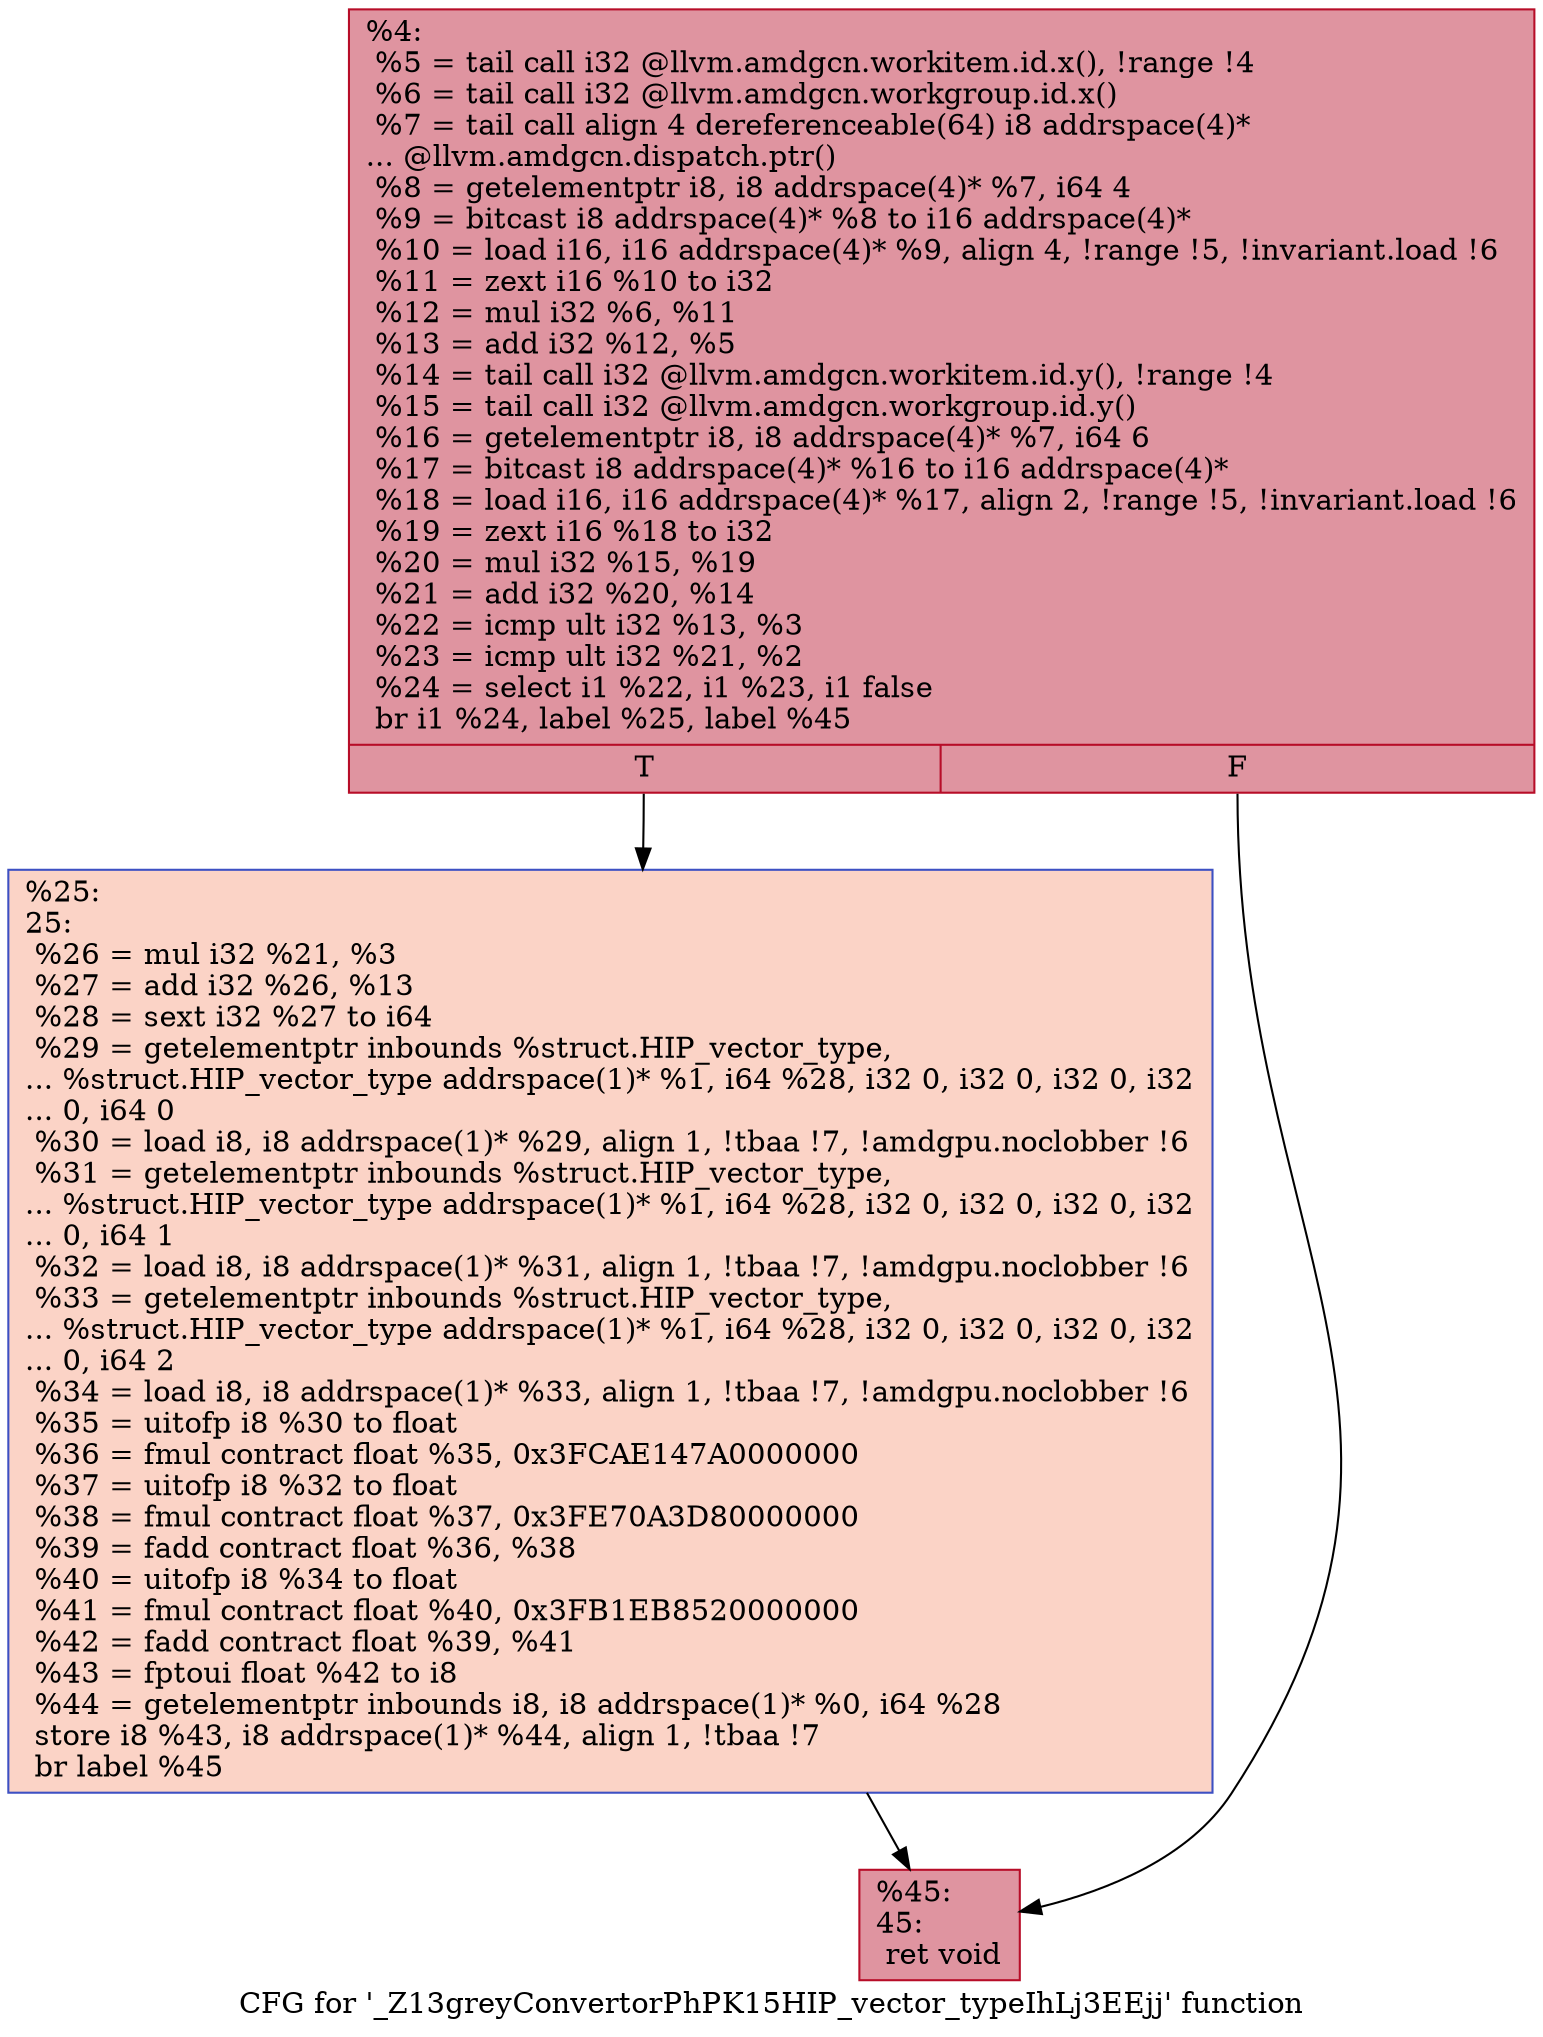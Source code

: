 digraph "CFG for '_Z13greyConvertorPhPK15HIP_vector_typeIhLj3EEjj' function" {
	label="CFG for '_Z13greyConvertorPhPK15HIP_vector_typeIhLj3EEjj' function";

	Node0x5b9a0e0 [shape=record,color="#b70d28ff", style=filled, fillcolor="#b70d2870",label="{%4:\l  %5 = tail call i32 @llvm.amdgcn.workitem.id.x(), !range !4\l  %6 = tail call i32 @llvm.amdgcn.workgroup.id.x()\l  %7 = tail call align 4 dereferenceable(64) i8 addrspace(4)*\l... @llvm.amdgcn.dispatch.ptr()\l  %8 = getelementptr i8, i8 addrspace(4)* %7, i64 4\l  %9 = bitcast i8 addrspace(4)* %8 to i16 addrspace(4)*\l  %10 = load i16, i16 addrspace(4)* %9, align 4, !range !5, !invariant.load !6\l  %11 = zext i16 %10 to i32\l  %12 = mul i32 %6, %11\l  %13 = add i32 %12, %5\l  %14 = tail call i32 @llvm.amdgcn.workitem.id.y(), !range !4\l  %15 = tail call i32 @llvm.amdgcn.workgroup.id.y()\l  %16 = getelementptr i8, i8 addrspace(4)* %7, i64 6\l  %17 = bitcast i8 addrspace(4)* %16 to i16 addrspace(4)*\l  %18 = load i16, i16 addrspace(4)* %17, align 2, !range !5, !invariant.load !6\l  %19 = zext i16 %18 to i32\l  %20 = mul i32 %15, %19\l  %21 = add i32 %20, %14\l  %22 = icmp ult i32 %13, %3\l  %23 = icmp ult i32 %21, %2\l  %24 = select i1 %22, i1 %23, i1 false\l  br i1 %24, label %25, label %45\l|{<s0>T|<s1>F}}"];
	Node0x5b9a0e0:s0 -> Node0x5b9dba0;
	Node0x5b9a0e0:s1 -> Node0x5b9dc30;
	Node0x5b9dba0 [shape=record,color="#3d50c3ff", style=filled, fillcolor="#f59c7d70",label="{%25:\l25:                                               \l  %26 = mul i32 %21, %3\l  %27 = add i32 %26, %13\l  %28 = sext i32 %27 to i64\l  %29 = getelementptr inbounds %struct.HIP_vector_type,\l... %struct.HIP_vector_type addrspace(1)* %1, i64 %28, i32 0, i32 0, i32 0, i32\l... 0, i64 0\l  %30 = load i8, i8 addrspace(1)* %29, align 1, !tbaa !7, !amdgpu.noclobber !6\l  %31 = getelementptr inbounds %struct.HIP_vector_type,\l... %struct.HIP_vector_type addrspace(1)* %1, i64 %28, i32 0, i32 0, i32 0, i32\l... 0, i64 1\l  %32 = load i8, i8 addrspace(1)* %31, align 1, !tbaa !7, !amdgpu.noclobber !6\l  %33 = getelementptr inbounds %struct.HIP_vector_type,\l... %struct.HIP_vector_type addrspace(1)* %1, i64 %28, i32 0, i32 0, i32 0, i32\l... 0, i64 2\l  %34 = load i8, i8 addrspace(1)* %33, align 1, !tbaa !7, !amdgpu.noclobber !6\l  %35 = uitofp i8 %30 to float\l  %36 = fmul contract float %35, 0x3FCAE147A0000000\l  %37 = uitofp i8 %32 to float\l  %38 = fmul contract float %37, 0x3FE70A3D80000000\l  %39 = fadd contract float %36, %38\l  %40 = uitofp i8 %34 to float\l  %41 = fmul contract float %40, 0x3FB1EB8520000000\l  %42 = fadd contract float %39, %41\l  %43 = fptoui float %42 to i8\l  %44 = getelementptr inbounds i8, i8 addrspace(1)* %0, i64 %28\l  store i8 %43, i8 addrspace(1)* %44, align 1, !tbaa !7\l  br label %45\l}"];
	Node0x5b9dba0 -> Node0x5b9dc30;
	Node0x5b9dc30 [shape=record,color="#b70d28ff", style=filled, fillcolor="#b70d2870",label="{%45:\l45:                                               \l  ret void\l}"];
}
